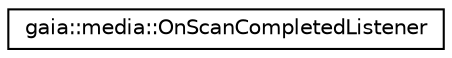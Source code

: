 digraph G
{
  edge [fontname="Helvetica",fontsize="10",labelfontname="Helvetica",labelfontsize="10"];
  node [fontname="Helvetica",fontsize="10",shape=record];
  rankdir=LR;
  Node1 [label="gaia::media::OnScanCompletedListener",height=0.2,width=0.4,color="black", fillcolor="white", style="filled",URL="$d4/d10/classgaia_1_1media_1_1_on_scan_completed_listener.html"];
}
